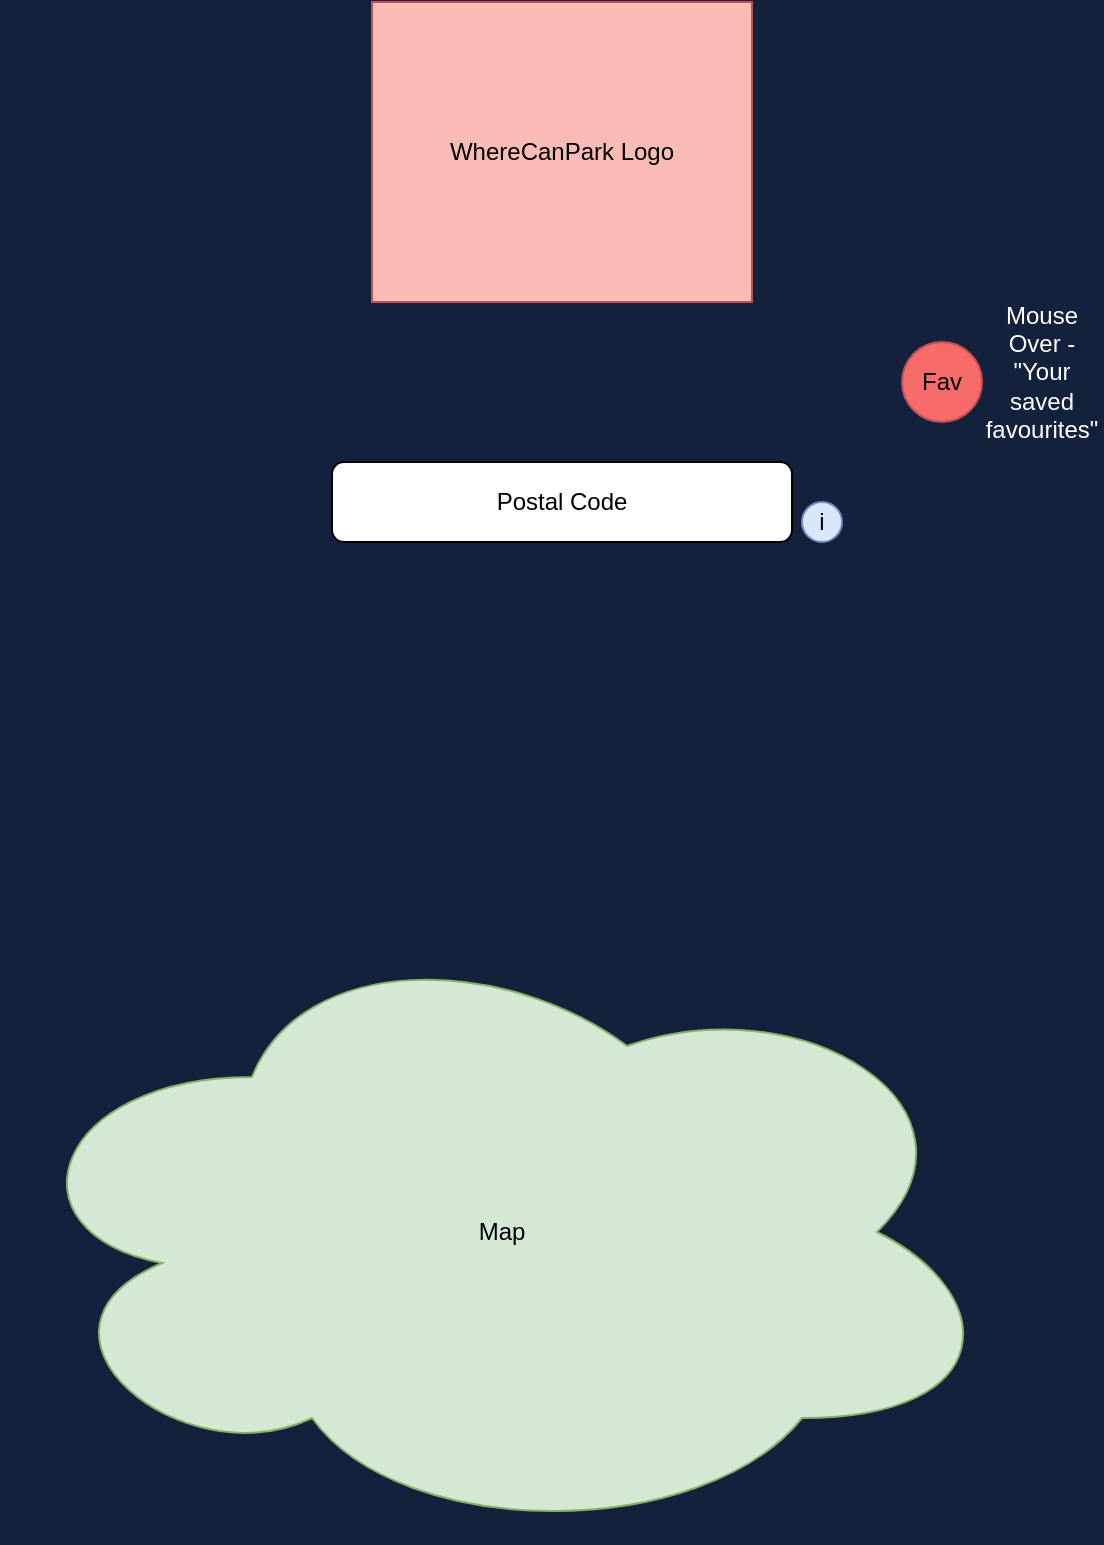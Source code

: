 <mxfile version="16.4.11" type="github" pages="2">
  <diagram id="23g47a9EaEvK0tUbJpkt" name="Main">
    <mxGraphModel dx="2062" dy="1122" grid="1" gridSize="10" guides="1" tooltips="1" connect="1" arrows="1" fold="1" page="1" pageScale="1" pageWidth="850" pageHeight="1100" background="#14213D" math="0" shadow="0">
      <root>
        <mxCell id="0" />
        <mxCell id="1" parent="0" />
        <mxCell id="u7ouZlN-CKTeuyxDNOdF-1" value="Postal Code" style="rounded=1;whiteSpace=wrap;html=1;" parent="1" vertex="1">
          <mxGeometry x="325" y="330" width="230" height="40" as="geometry" />
        </mxCell>
        <mxCell id="u7ouZlN-CKTeuyxDNOdF-6" value="WhereCanPark Logo" style="rounded=0;whiteSpace=wrap;html=1;fillColor=#F8BCB5;strokeColor=#b85450;" parent="1" vertex="1">
          <mxGeometry x="345" y="100" width="190" height="150" as="geometry" />
        </mxCell>
        <mxCell id="u7ouZlN-CKTeuyxDNOdF-7" value="Map" style="ellipse;shape=cloud;whiteSpace=wrap;html=1;fillColor=#d5e8d4;strokeColor=#82b366;" parent="1" vertex="1">
          <mxGeometry x="160" y="560" width="500" height="310" as="geometry" />
        </mxCell>
        <mxCell id="u7ouZlN-CKTeuyxDNOdF-8" value="Fav" style="ellipse;whiteSpace=wrap;html=1;fillColor=#F86B6B;strokeColor=#b85450;" parent="1" vertex="1">
          <mxGeometry x="610" y="270" width="40" height="40" as="geometry" />
        </mxCell>
        <mxCell id="u7ouZlN-CKTeuyxDNOdF-9" value="Mouse Over - &quot;Your saved favourites&quot;" style="text;html=1;strokeColor=none;fillColor=none;align=center;verticalAlign=middle;whiteSpace=wrap;rounded=0;fontColor=#FFFFFF;" parent="1" vertex="1">
          <mxGeometry x="650" y="260" width="60" height="50" as="geometry" />
        </mxCell>
        <mxCell id="u7ouZlN-CKTeuyxDNOdF-11" value="i" style="ellipse;whiteSpace=wrap;html=1;fillColor=#dae8fc;strokeColor=#6c8ebf;" parent="1" vertex="1">
          <mxGeometry x="560" y="350" width="20" height="20" as="geometry" />
        </mxCell>
      </root>
    </mxGraphModel>
  </diagram>
  <diagram id="6ObayH8LxxK3YYAO3bTs" name="Favourites">
    <mxGraphModel dx="2062" dy="1122" grid="1" gridSize="10" guides="1" tooltips="1" connect="1" arrows="1" fold="1" page="1" pageScale="1" pageWidth="850" pageHeight="1100" background="#14213D" math="0" shadow="0">
      <root>
        <mxCell id="L2pB36DwLTajfiIPt22F-0" />
        <mxCell id="L2pB36DwLTajfiIPt22F-1" parent="L2pB36DwLTajfiIPt22F-0" />
        <mxCell id="3sLBTO2HNdFKD5e_auxT-0" value="Name&lt;span style=&quot;white-space: pre&quot;&gt; &lt;span style=&quot;white-space: pre&quot;&gt; &lt;span style=&quot;white-space: pre&quot;&gt; &lt;/span&gt;&lt;span style=&quot;white-space: pre&quot;&gt; &lt;span style=&quot;white-space: pre&quot;&gt;	&lt;/span&gt;&lt;span style=&quot;white-space: pre&quot;&gt;	&lt;span style=&quot;white-space: pre&quot;&gt;	&lt;/span&gt;&lt;span style=&quot;white-space: pre&quot;&gt;	&lt;/span&gt;&lt;/span&gt;&lt;span style=&quot;white-space: pre&quot;&gt;	&lt;/span&gt;&lt;/span&gt;&lt;/span&gt;&lt;span style=&quot;white-space: pre&quot;&gt; &lt;/span&gt;&lt;/span&gt;Color Icon&lt;span style=&quot;white-space: pre&quot;&gt; &lt;span style=&quot;white-space: pre&quot;&gt; &lt;span style=&quot;white-space: pre&quot;&gt; &lt;/span&gt;&lt;/span&gt;&lt;span style=&quot;white-space: pre&quot;&gt; &lt;span style=&quot;white-space: pre&quot;&gt;	&lt;/span&gt;&lt;span style=&quot;white-space: pre&quot;&gt;	&lt;span style=&quot;white-space: pre&quot;&gt;	&lt;/span&gt;&lt;/span&gt;&lt;span style=&quot;white-space: pre&quot;&gt;	&lt;/span&gt;&lt;/span&gt;&lt;/span&gt;Avail Lots" style="rounded=1;whiteSpace=wrap;html=1;labelBackgroundColor=none;fillColor=#FCA311;" parent="L2pB36DwLTajfiIPt22F-1" vertex="1">
          <mxGeometry x="180" y="120" width="460" height="30" as="geometry" />
        </mxCell>
        <mxCell id="3sLBTO2HNdFKD5e_auxT-1" value="Your Saved Favourites (x10)" style="text;html=1;strokeColor=none;fillColor=none;align=center;verticalAlign=middle;whiteSpace=wrap;rounded=0;fontFamily=Lucida Console;fontStyle=1;labelBackgroundColor=none;fontColor=#E5E5E5;" parent="L2pB36DwLTajfiIPt22F-1" vertex="1">
          <mxGeometry x="180" y="50" width="230" height="40" as="geometry" />
        </mxCell>
        <mxCell id="3sLBTO2HNdFKD5e_auxT-2" value="Del" style="ellipse;whiteSpace=wrap;html=1;labelBackgroundColor=default;fillColor=#FFFFFF;" parent="L2pB36DwLTajfiIPt22F-1" vertex="1">
          <mxGeometry x="660" y="120" width="40" height="35" as="geometry" />
        </mxCell>
      </root>
    </mxGraphModel>
  </diagram>
</mxfile>
